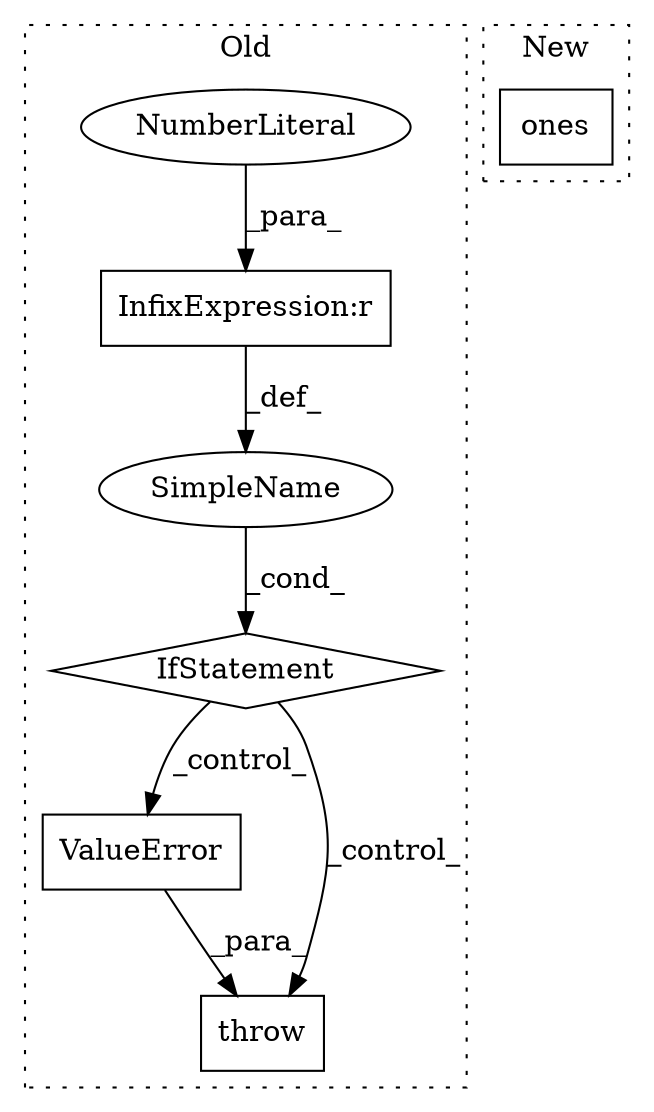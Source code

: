 digraph G {
subgraph cluster0 {
1 [label="ValueError" a="32" s="2018,2105" l="11,1" shape="box"];
3 [label="IfStatement" a="25" s="1973,2002" l="4,2" shape="diamond"];
4 [label="SimpleName" a="42" s="" l="" shape="ellipse"];
5 [label="InfixExpression:r" a="27" s="1996" l="4" shape="box"];
6 [label="NumberLiteral" a="34" s="2000" l="1" shape="ellipse"];
7 [label="throw" a="53" s="2012" l="6" shape="box"];
label = "Old";
style="dotted";
}
subgraph cluster1 {
2 [label="ones" a="32" s="1974,2001" l="5,1" shape="box"];
label = "New";
style="dotted";
}
1 -> 7 [label="_para_"];
3 -> 1 [label="_control_"];
3 -> 7 [label="_control_"];
4 -> 3 [label="_cond_"];
5 -> 4 [label="_def_"];
6 -> 5 [label="_para_"];
}